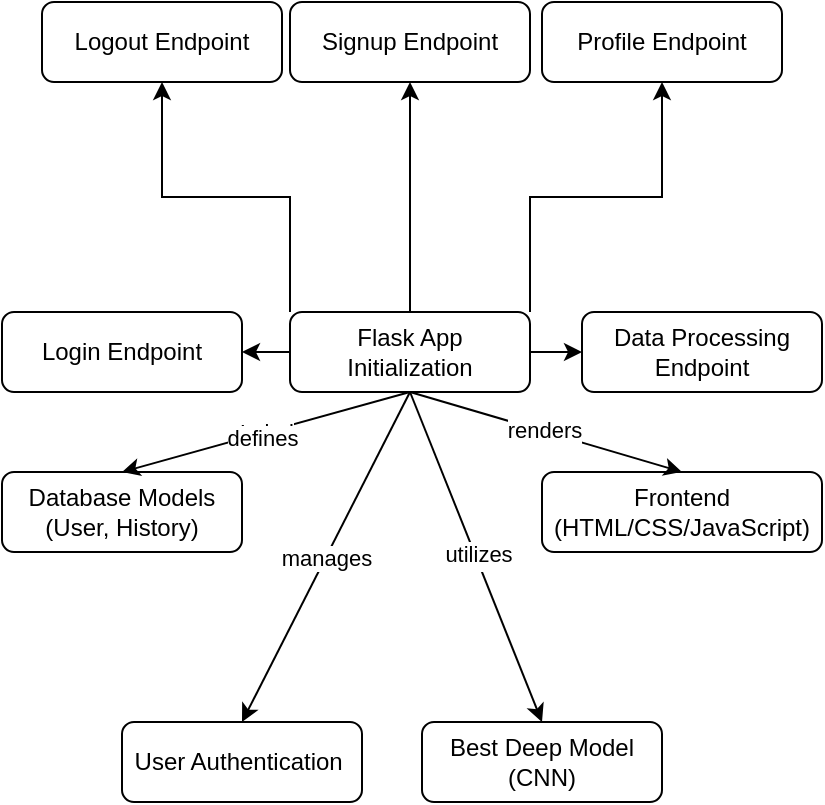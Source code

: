 <mxfile version="22.1.17" type="google">
  <diagram id="C5RBs43oDa-KdzZeNtuy" name="Page-1">
    <mxGraphModel grid="1" page="1" gridSize="10" guides="1" tooltips="1" connect="1" arrows="1" fold="1" pageScale="1" pageWidth="827" pageHeight="1169" math="0" shadow="0">
      <root>
        <mxCell id="WIyWlLk6GJQsqaUBKTNV-0" />
        <mxCell id="WIyWlLk6GJQsqaUBKTNV-1" parent="WIyWlLk6GJQsqaUBKTNV-0" />
        <mxCell id="05jQyI-5W1TUXFGKNwJl-10" style="edgeStyle=orthogonalEdgeStyle;rounded=0;orthogonalLoop=1;jettySize=auto;html=1;exitX=0;exitY=0.5;exitDx=0;exitDy=0;entryX=1;entryY=0.5;entryDx=0;entryDy=0;" edge="1" parent="WIyWlLk6GJQsqaUBKTNV-1" source="WIyWlLk6GJQsqaUBKTNV-3" target="05jQyI-5W1TUXFGKNwJl-0">
          <mxGeometry relative="1" as="geometry">
            <mxPoint x="150" y="480" as="targetPoint" />
          </mxGeometry>
        </mxCell>
        <mxCell id="05jQyI-5W1TUXFGKNwJl-11" style="edgeStyle=orthogonalEdgeStyle;rounded=0;orthogonalLoop=1;jettySize=auto;html=1;exitX=1;exitY=0.5;exitDx=0;exitDy=0;entryX=0;entryY=0.5;entryDx=0;entryDy=0;" edge="1" parent="WIyWlLk6GJQsqaUBKTNV-1" source="WIyWlLk6GJQsqaUBKTNV-3" target="05jQyI-5W1TUXFGKNwJl-6">
          <mxGeometry relative="1" as="geometry" />
        </mxCell>
        <mxCell id="05jQyI-5W1TUXFGKNwJl-12" style="edgeStyle=orthogonalEdgeStyle;rounded=0;orthogonalLoop=1;jettySize=auto;html=1;exitX=0.5;exitY=0;exitDx=0;exitDy=0;entryX=0.5;entryY=1;entryDx=0;entryDy=0;" edge="1" parent="WIyWlLk6GJQsqaUBKTNV-1" source="WIyWlLk6GJQsqaUBKTNV-3" target="05jQyI-5W1TUXFGKNwJl-4">
          <mxGeometry relative="1" as="geometry" />
        </mxCell>
        <mxCell id="05jQyI-5W1TUXFGKNwJl-32" style="edgeStyle=orthogonalEdgeStyle;rounded=0;orthogonalLoop=1;jettySize=auto;html=1;exitX=1;exitY=0;exitDx=0;exitDy=0;entryX=0.5;entryY=1;entryDx=0;entryDy=0;" edge="1" parent="WIyWlLk6GJQsqaUBKTNV-1" source="WIyWlLk6GJQsqaUBKTNV-3" target="05jQyI-5W1TUXFGKNwJl-5">
          <mxGeometry relative="1" as="geometry" />
        </mxCell>
        <mxCell id="05jQyI-5W1TUXFGKNwJl-33" style="edgeStyle=orthogonalEdgeStyle;rounded=0;orthogonalLoop=1;jettySize=auto;html=1;exitX=0;exitY=0;exitDx=0;exitDy=0;entryX=0.5;entryY=1;entryDx=0;entryDy=0;" edge="1" parent="WIyWlLk6GJQsqaUBKTNV-1" source="WIyWlLk6GJQsqaUBKTNV-3" target="05jQyI-5W1TUXFGKNwJl-3">
          <mxGeometry relative="1" as="geometry" />
        </mxCell>
        <mxCell id="WIyWlLk6GJQsqaUBKTNV-3" value="Flask App Initialization" style="rounded=1;whiteSpace=wrap;html=1;fontSize=12;glass=0;strokeWidth=1;shadow=0;" vertex="1" parent="WIyWlLk6GJQsqaUBKTNV-1">
          <mxGeometry x="354" y="555" width="120" height="40" as="geometry" />
        </mxCell>
        <mxCell id="05jQyI-5W1TUXFGKNwJl-0" value="Login Endpoint" style="rounded=1;whiteSpace=wrap;html=1;fontSize=12;glass=0;strokeWidth=1;shadow=0;" vertex="1" parent="WIyWlLk6GJQsqaUBKTNV-1">
          <mxGeometry x="210" y="555" width="120" height="40" as="geometry" />
        </mxCell>
        <mxCell id="05jQyI-5W1TUXFGKNwJl-3" value="Logout Endpoint" style="rounded=1;whiteSpace=wrap;html=1;fontSize=12;glass=0;strokeWidth=1;shadow=0;" vertex="1" parent="WIyWlLk6GJQsqaUBKTNV-1">
          <mxGeometry x="230" y="400" width="120" height="40" as="geometry" />
        </mxCell>
        <mxCell id="05jQyI-5W1TUXFGKNwJl-4" value="Signup Endpoint" style="rounded=1;whiteSpace=wrap;html=1;fontSize=12;glass=0;strokeWidth=1;shadow=0;" vertex="1" parent="WIyWlLk6GJQsqaUBKTNV-1">
          <mxGeometry x="354" y="400" width="120" height="40" as="geometry" />
        </mxCell>
        <mxCell id="05jQyI-5W1TUXFGKNwJl-5" value="Profile Endpoint" style="rounded=1;whiteSpace=wrap;html=1;fontSize=12;glass=0;strokeWidth=1;shadow=0;" vertex="1" parent="WIyWlLk6GJQsqaUBKTNV-1">
          <mxGeometry x="480" y="400" width="120" height="40" as="geometry" />
        </mxCell>
        <mxCell id="05jQyI-5W1TUXFGKNwJl-6" value="Data Processing Endpoint" style="rounded=1;whiteSpace=wrap;html=1;fontSize=12;glass=0;strokeWidth=1;shadow=0;" vertex="1" parent="WIyWlLk6GJQsqaUBKTNV-1">
          <mxGeometry x="500" y="555" width="120" height="40" as="geometry" />
        </mxCell>
        <mxCell id="05jQyI-5W1TUXFGKNwJl-13" value="Database Models (User, History)" style="rounded=1;whiteSpace=wrap;html=1;fontSize=12;glass=0;strokeWidth=1;shadow=0;" vertex="1" parent="WIyWlLk6GJQsqaUBKTNV-1">
          <mxGeometry x="210" y="635" width="120" height="40" as="geometry" />
        </mxCell>
        <mxCell id="05jQyI-5W1TUXFGKNwJl-14" value="User Authentication&amp;nbsp;" style="rounded=1;whiteSpace=wrap;html=1;fontSize=12;glass=0;strokeWidth=1;shadow=0;" vertex="1" parent="WIyWlLk6GJQsqaUBKTNV-1">
          <mxGeometry x="270" y="760" width="120" height="40" as="geometry" />
        </mxCell>
        <mxCell id="05jQyI-5W1TUXFGKNwJl-15" value="Best Deep Model (CNN)" style="rounded=1;whiteSpace=wrap;html=1;fontSize=12;glass=0;strokeWidth=1;shadow=0;" vertex="1" parent="WIyWlLk6GJQsqaUBKTNV-1">
          <mxGeometry x="420" y="760" width="120" height="40" as="geometry" />
        </mxCell>
        <mxCell id="05jQyI-5W1TUXFGKNwJl-16" value="Frontend (HTML/CSS/JavaScript)" style="rounded=1;whiteSpace=wrap;html=1;fontSize=12;glass=0;strokeWidth=1;shadow=0;" vertex="1" parent="WIyWlLk6GJQsqaUBKTNV-1">
          <mxGeometry x="480" y="635" width="140" height="40" as="geometry" />
        </mxCell>
        <mxCell id="05jQyI-5W1TUXFGKNwJl-17" value="" style="endArrow=classic;html=1;rounded=0;exitX=0.5;exitY=1;exitDx=0;exitDy=0;entryX=0.5;entryY=0;entryDx=0;entryDy=0;" edge="1" parent="WIyWlLk6GJQsqaUBKTNV-1" source="WIyWlLk6GJQsqaUBKTNV-3" target="05jQyI-5W1TUXFGKNwJl-13">
          <mxGeometry relative="1" as="geometry">
            <mxPoint x="184" y="605" as="sourcePoint" />
            <mxPoint x="284" y="605" as="targetPoint" />
          </mxGeometry>
        </mxCell>
        <mxCell id="05jQyI-5W1TUXFGKNwJl-18" value="Label" style="edgeLabel;resizable=0;html=1;align=center;verticalAlign=middle;" connectable="0" vertex="1" parent="05jQyI-5W1TUXFGKNwJl-17">
          <mxGeometry relative="1" as="geometry" />
        </mxCell>
        <mxCell id="05jQyI-5W1TUXFGKNwJl-25" value="defines" style="edgeLabel;html=1;align=center;verticalAlign=middle;resizable=0;points=[];" connectable="0" vertex="1" parent="05jQyI-5W1TUXFGKNwJl-17">
          <mxGeometry x="0.044" y="2" relative="1" as="geometry">
            <mxPoint as="offset" />
          </mxGeometry>
        </mxCell>
        <mxCell id="05jQyI-5W1TUXFGKNwJl-19" value="" style="endArrow=classic;html=1;rounded=0;entryX=0.5;entryY=0;entryDx=0;entryDy=0;exitX=0.5;exitY=1;exitDx=0;exitDy=0;" edge="1" parent="WIyWlLk6GJQsqaUBKTNV-1" source="WIyWlLk6GJQsqaUBKTNV-3" target="05jQyI-5W1TUXFGKNwJl-14">
          <mxGeometry relative="1" as="geometry">
            <mxPoint x="374" y="745" as="sourcePoint" />
            <mxPoint x="474" y="745" as="targetPoint" />
          </mxGeometry>
        </mxCell>
        <mxCell id="05jQyI-5W1TUXFGKNwJl-20" value="manages" style="edgeLabel;resizable=0;html=1;align=center;verticalAlign=middle;" connectable="0" vertex="1" parent="05jQyI-5W1TUXFGKNwJl-19">
          <mxGeometry relative="1" as="geometry" />
        </mxCell>
        <mxCell id="05jQyI-5W1TUXFGKNwJl-23" value="" style="endArrow=classic;html=1;rounded=0;entryX=0.5;entryY=0;entryDx=0;entryDy=0;" edge="1" parent="WIyWlLk6GJQsqaUBKTNV-1" target="05jQyI-5W1TUXFGKNwJl-16">
          <mxGeometry relative="1" as="geometry">
            <mxPoint x="414" y="595" as="sourcePoint" />
            <mxPoint x="639" y="615" as="targetPoint" />
          </mxGeometry>
        </mxCell>
        <mxCell id="05jQyI-5W1TUXFGKNwJl-24" value="Label" style="edgeLabel;resizable=0;html=1;align=center;verticalAlign=middle;" connectable="0" vertex="1" parent="05jQyI-5W1TUXFGKNwJl-23">
          <mxGeometry relative="1" as="geometry" />
        </mxCell>
        <mxCell id="05jQyI-5W1TUXFGKNwJl-27" value="renders" style="edgeLabel;html=1;align=center;verticalAlign=middle;resizable=0;points=[];" connectable="0" vertex="1" parent="05jQyI-5W1TUXFGKNwJl-23">
          <mxGeometry x="-0.016" y="1" relative="1" as="geometry">
            <mxPoint as="offset" />
          </mxGeometry>
        </mxCell>
        <mxCell id="05jQyI-5W1TUXFGKNwJl-29" value="" style="endArrow=classic;html=1;rounded=0;exitX=0.5;exitY=1;exitDx=0;exitDy=0;entryX=0.5;entryY=0;entryDx=0;entryDy=0;" edge="1" parent="WIyWlLk6GJQsqaUBKTNV-1" source="WIyWlLk6GJQsqaUBKTNV-3" target="05jQyI-5W1TUXFGKNwJl-15">
          <mxGeometry relative="1" as="geometry">
            <mxPoint x="454" y="625" as="sourcePoint" />
            <mxPoint x="554" y="625" as="targetPoint" />
          </mxGeometry>
        </mxCell>
        <mxCell id="05jQyI-5W1TUXFGKNwJl-30" value="Label" style="edgeLabel;resizable=0;html=1;align=center;verticalAlign=middle;" connectable="0" vertex="1" parent="05jQyI-5W1TUXFGKNwJl-29">
          <mxGeometry relative="1" as="geometry" />
        </mxCell>
        <mxCell id="05jQyI-5W1TUXFGKNwJl-31" value="utilizes" style="edgeLabel;html=1;align=center;verticalAlign=middle;resizable=0;points=[];" connectable="0" vertex="1" parent="05jQyI-5W1TUXFGKNwJl-29">
          <mxGeometry x="-0.016" y="1" relative="1" as="geometry">
            <mxPoint as="offset" />
          </mxGeometry>
        </mxCell>
      </root>
    </mxGraphModel>
  </diagram>
</mxfile>

